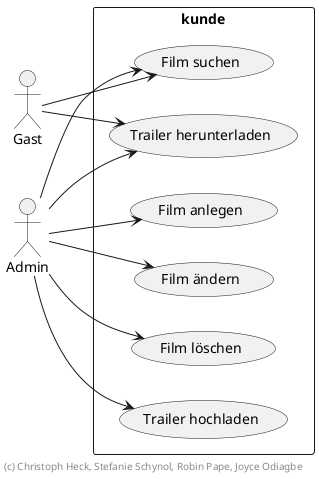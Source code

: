 ' Copyright (C) 2019 - present Juergen Zimmermann, Hochschule Karlsruhe
'
' This program is free software: you can redistribute it and/or modify
' it under the terms of the GNU General Public License as published by
' the Free Software Foundation, either version 3 of the License, or
' (at your option) any later version.
'
' This program is distributed in the hope that it will be useful,
' but WITHOUT ANY WARRANTY; without even the implied warranty of
' MERCHANTABILITY or FITNESS FOR A PARTICULAR PURPOSE.  See the
' GNU General Public License for more details.
'
' You should have received a copy of the GNU General Public License
' along with this program.  If not, see <http://www.gnu.org/licenses/>.
@startuml Use Cases

left to right direction
skinparam packageStyle rect
skinparam componentStyle uml2

actor Gast
actor Admin

rectangle kunde {
    Gast --> (Film suchen)
    Gast --> (Trailer herunterladen)
    Admin --> (Film suchen)
    Admin --> (Film anlegen)
    Admin --> (Film ändern)
    Admin --> (Film löschen)
    Admin --> (Trailer hochladen)
    Admin --> (Trailer herunterladen)
}

footer (c) Christoph Heck, Stefanie Schynol, Robin Pape, Joyce Odiagbe

@enduml
